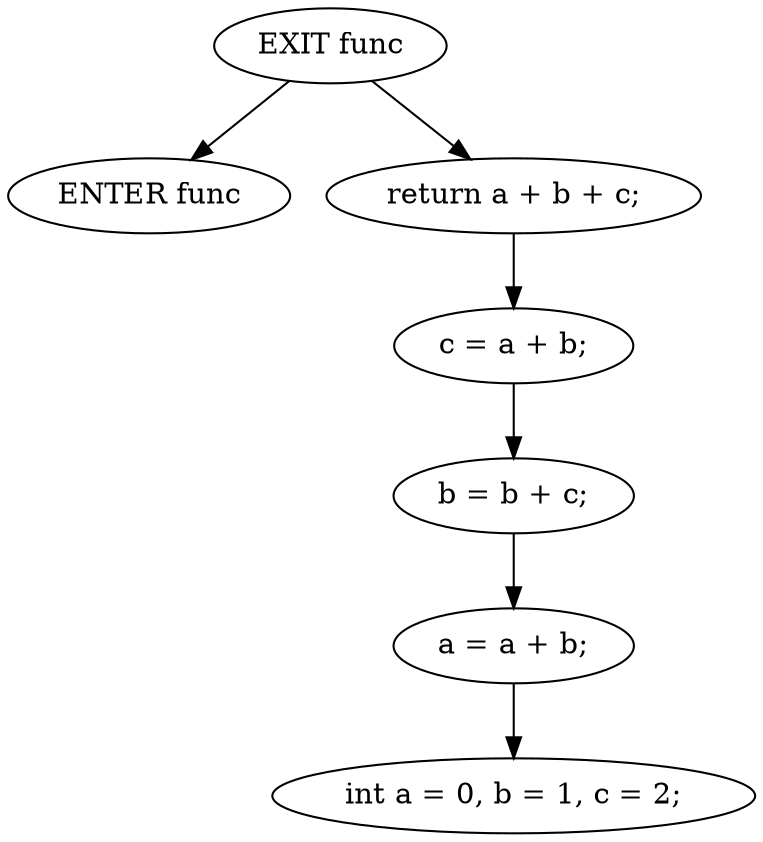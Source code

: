 digraph G {
  0 [ label="ENTER func" ];
  1 [ label="EXIT func" ];
  2 [ label="int a = 0, b = 1, c = 2;" ];
  3 [ label="a = a + b;" ];
  4 [ label="b = b + c;" ];
  5 [ label="c = a + b;" ];
  6 [ label="return a + b + c;" ];
  1 -> 0;
  6 -> 5;
  4 -> 3;
  3 -> 2;
  5 -> 4;
  1 -> 6;
}
